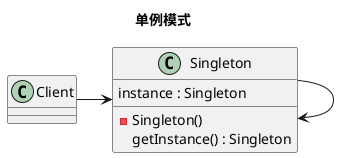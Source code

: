 @startuml

title 单例模式

Client -> Singleton
Singleton -> Singleton

Class Singleton {
  instance : Singleton

  - Singleton()
  getInstance() : Singleton
}

@enduml